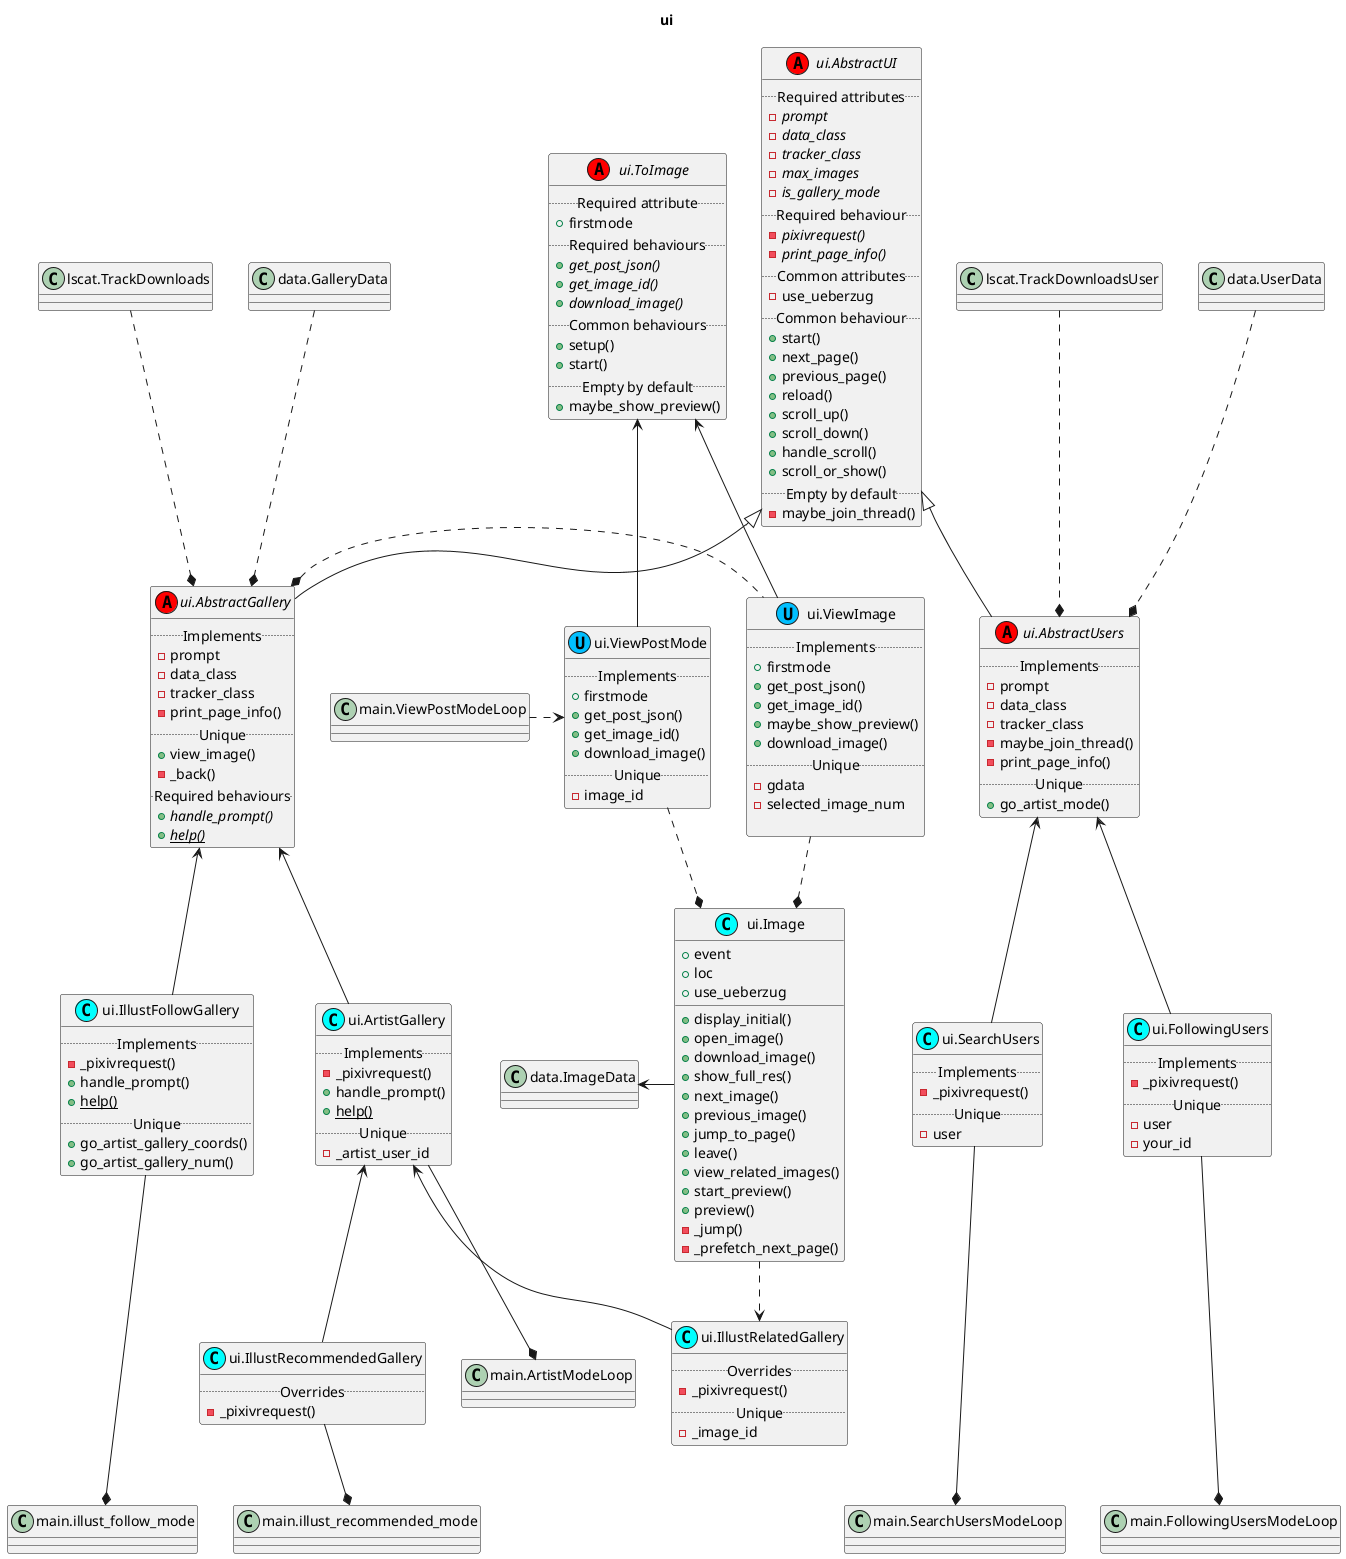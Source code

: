 @startuml

title ui
set namespaceSeparator none

abstract class ui.AbstractUI <<(A, red)>>{
    ..Required attributes..
    - {abstract} prompt
    - {abstract} data_class
    - {abstract} tracker_class
    - {abstract} max_images
    - {abstract} is_gallery_mode
    ..Required behaviour..
    -{abstract}pixivrequest()
    -{abstract}print_page_info()
    ..Common attributes..
    - use_ueberzug
    ..Common behaviour..
    +start()
    +next_page()
    +previous_page()
    +reload()
    +scroll_up()
    +scroll_down()
    +handle_scroll()
    +scroll_or_show()
    ..Empty by default..
    -maybe_join_thread()
}

abstract class ui.AbstractGallery <<(A, red)>>{
    ..Implements..
    - prompt
    - data_class
    - tracker_class
    -print_page_info()
    ..Unique..
    +view_image()
    -_back()
    ..Required behaviours..
    +{abstract}handle_prompt()
    +{abstract}{static}help()
}

class ui.ArtistGallery <<(C, cyan)>>{
    ..Implements..
    -_pixivrequest()
    +handle_prompt()
    +{static}help()
    ..Unique..
    - _artist_user_id
}

class ui.IllustRecommendedGallery <<(C, cyan)>>{
    ..Overrides..
    -_pixivrequest()
}

class ui.IllustRelatedGallery <<(C, cyan)>>{
    ..Overrides..
    -_pixivrequest()
    ..Unique..
    - _image_id
}

class ui.IllustFollowGallery <<(C, cyan)>>{
    ..Implements..
    -_pixivrequest()
    +handle_prompt()
    +{static}help()
    ..Unique..
    +go_artist_gallery_coords()
    +go_artist_gallery_num()
}

ui.AbstractUI <|-- ui.AbstractGallery

ui.AbstractGallery <-- ui.IllustFollowGallery

ui.AbstractGallery <-- ui.ArtistGallery

ui.ArtistGallery <-- ui.IllustRecommendedGallery
ui.ArtistGallery <-- ui.IllustRelatedGallery

main.ArtistModeLoop *-up- ui.ArtistGallery
main.illust_follow_mode *-up-- ui.IllustFollowGallery
main.illust_recommended_mode *-up- ui.IllustRecommendedGallery


abstract class ui.AbstractUsers <<(A, red)>>{
    ..Implements..
    - prompt
    - data_class
    - tracker_class
    -maybe_join_thread()
    -print_page_info()
    ..Unique..
    +go_artist_mode()
}

class ui.FollowingUsers <<(C, cyan)>> {
    ..Implements..
    -_pixivrequest()
    ..Unique..
    - user
    - your_id
}

class ui.SearchUsers <<(C, cyan)>> {
    ..Implements..
    -_pixivrequest()
    ..Unique..
    - user
}

ui.AbstractUI <|-- ui.AbstractUsers
ui.AbstractUsers <-- ui.FollowingUsers
ui.AbstractUsers <-- ui.SearchUsers
main.FollowingUsersModeLoop *-up-- ui.FollowingUsers
main.SearchUsersModeLoop *-up-- ui.SearchUsers



abstract class ui.ToImage <<(A, red)>>{
    ..Required attribute..
    + firstmode
    ..Required behaviours..
    +{abstract}get_post_json()
    +{abstract}get_image_id()
    +{abstract}download_image()
    ..Common behaviours..
    +setup()
    +start()
    ..Empty by default..
    +maybe_show_preview()
}

class ui.ViewImage <<(U, DeepSkyBlue)>>{
    ..Implements..
    + firstmode
    +get_post_json()
    +get_image_id()
    +maybe_show_preview()
    +download_image()
    ..Unique..
    - gdata
    - selected_image_num

}

class ui.ViewPostMode <<(U, DeepSkyBlue)>>{
    ..Implements..
    + firstmode
    +get_post_json()
    +get_image_id()
    +download_image()
    ..Unique..
    - image_id
}

ui.ViewImage -up-> ui.ToImage
ui.ViewPostMode -up-> ui.ToImage

class ui.Image <<(C, cyan)>>{
    + event
    + loc
    + use_ueberzug
    +display_initial()
    +open_image()
    +download_image()
    +show_full_res()
    +next_image()
    +previous_image()
    +jump_to_page()
    +leave()
    +view_related_images()
    +start_preview()
    +preview()
    -_jump()
    -_prefetch_next_page()
}

main.ViewPostModeLoop ..right.> ui.ViewPostMode

ui.ViewPostMode ..* ui.Image
ui.ViewImage ..* ui.Image
ui.ViewImage .left.* ui.AbstractGallery

ui.Image ..> ui.IllustRelatedGallery



ui.AbstractGallery *.up. data.GalleryData
ui.AbstractUsers *.up. data.UserData
ui.Image -left-> data.ImageData

ui.ViewPostMode -right[hidden]-> ui.ViewImage

ui.AbstractUsers *.up. lscat.TrackDownloadsUser
ui.AbstractGallery *.up. lscat.TrackDownloads

@enduml
